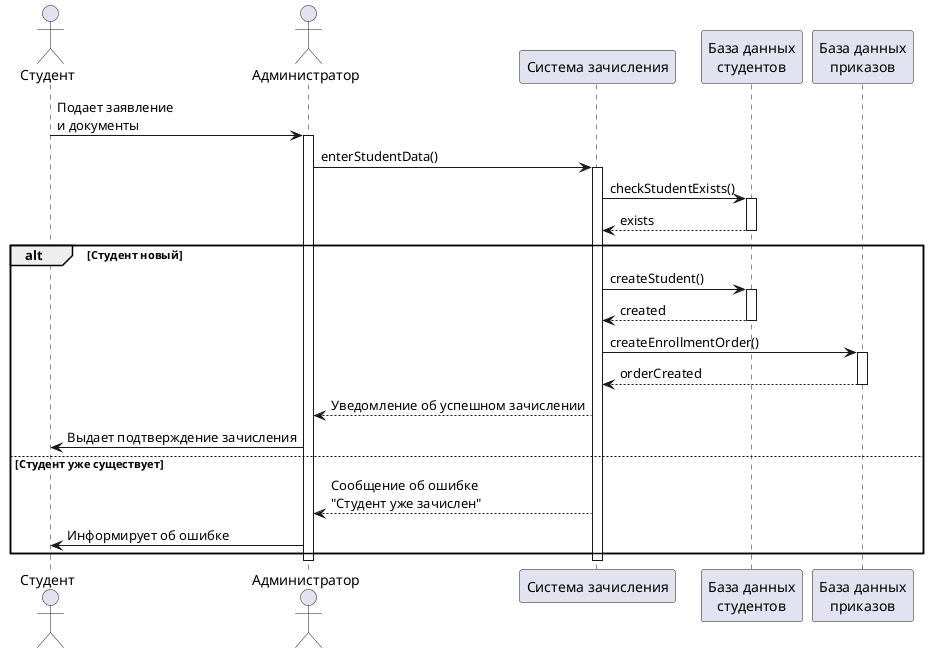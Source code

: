 ﻿@startuml

actor Студент as Student
actor Администратор as Admin

Student -> Admin: Подает заявление\nи документы
activate Admin

Admin -> "Система зачисления": enterStudentData()
activate "Система зачисления"

"Система зачисления" -> "База данных\nстудентов": checkStudentExists()
activate "База данных\nстудентов"
"База данных\nстудентов" --> "Система зачисления": exists
deactivate "База данных\nстудентов"

alt Студент новый
    "Система зачисления" -> "База данных\nстудентов": createStudent()
    activate "База данных\nстудентов"
    "База данных\nстудентов" --> "Система зачисления": created
    deactivate "База данных\nстудентов"
    
    "Система зачисления" -> "База данных\nприказов": createEnrollmentOrder()
    activate "База данных\nприказов"
    "База данных\nприказов" --> "Система зачисления": orderCreated
    deactivate "База данных\nприказов"
    
    "Система зачисления" --> Admin: Уведомление об успешном зачислении
    Admin -> Student: Выдает подтверждение зачисления
    
else Студент уже существует
    "Система зачисления" --> Admin: Сообщение об ошибке\n"Студент уже зачислен"
    Admin -> Student: Информирует об ошибке
end

deactivate "Система зачисления"
deactivate Admin

@enduml